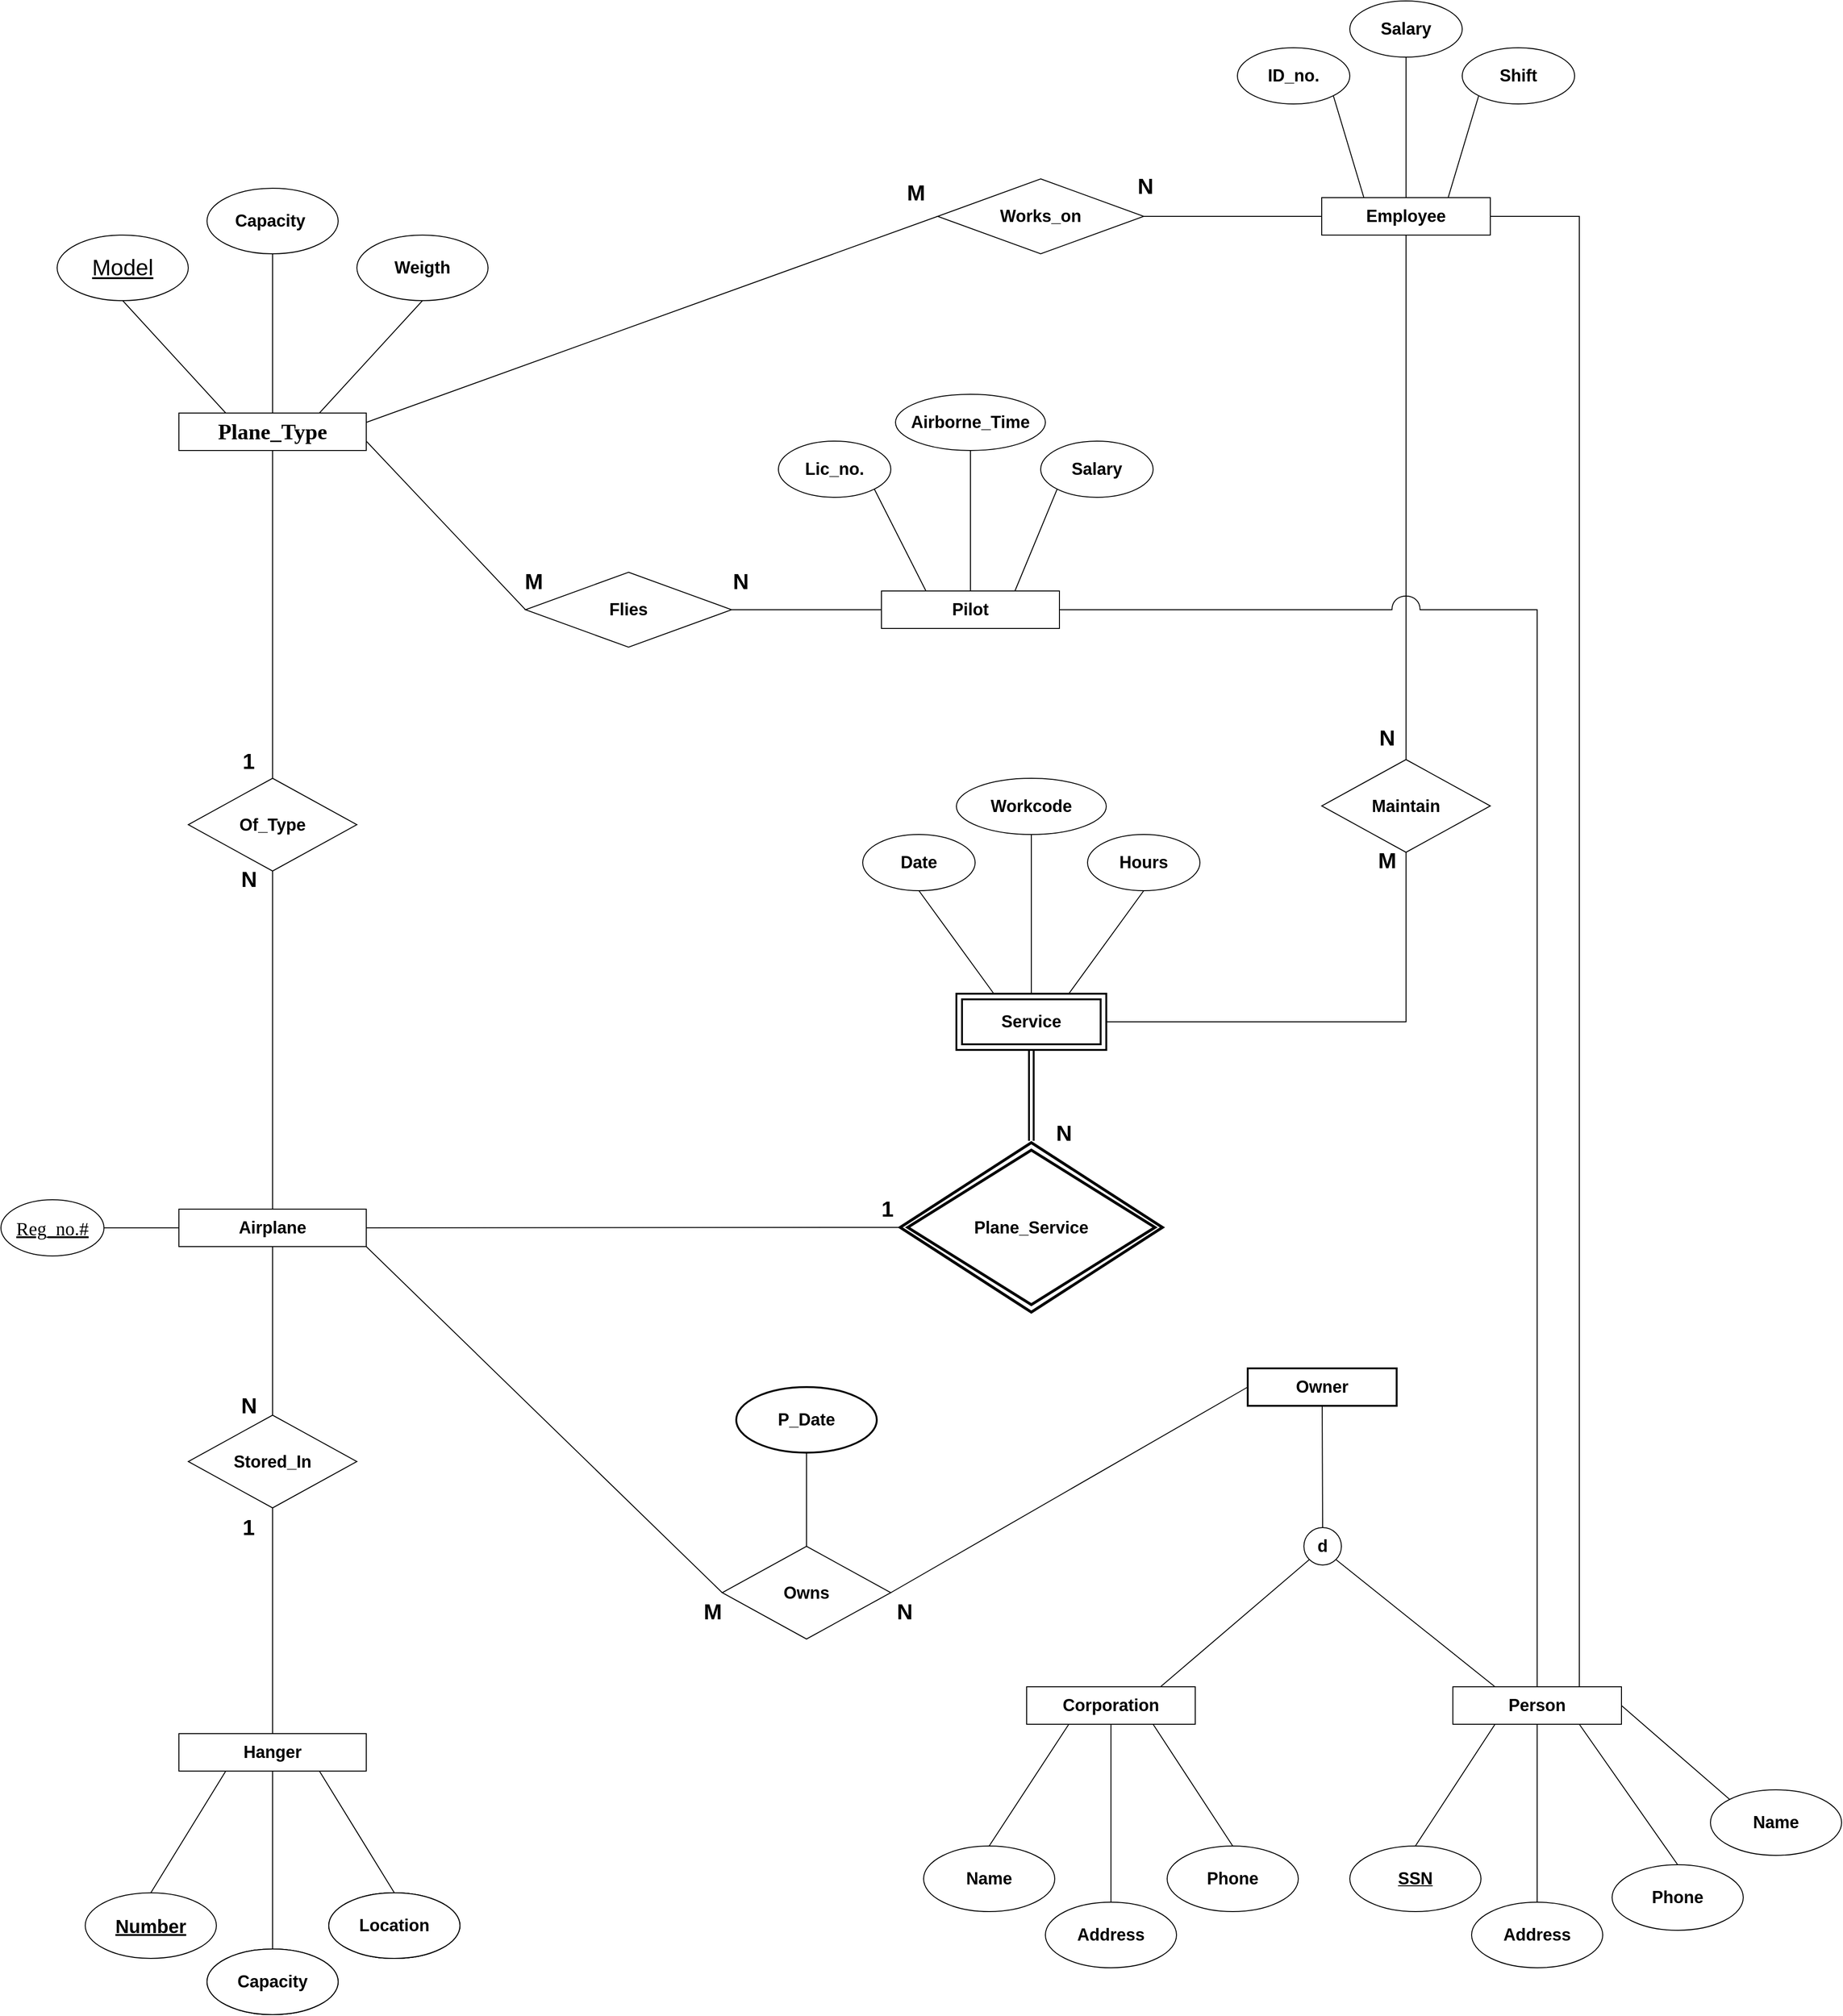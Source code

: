 <mxfile version="13.7.9" type="github">
  <diagram id="R2lEEEUBdFMjLlhIrx00" name="Page-1">
    <mxGraphModel dx="868" dy="443" grid="1" gridSize="10" guides="1" tooltips="1" connect="1" arrows="1" fold="1" page="1" pageScale="1" pageWidth="4681" pageHeight="3300" math="0" shadow="0" extFonts="Permanent Marker^https://fonts.googleapis.com/css?family=Permanent+Marker">
      <root>
        <mxCell id="0" />
        <mxCell id="1" parent="0" />
        <mxCell id="w9EJP6OK26-klk4q5sA6-3" style="edgeStyle=orthogonalEdgeStyle;rounded=1;orthogonalLoop=1;jettySize=auto;html=1;exitX=0.5;exitY=0;exitDx=0;exitDy=0;strokeColor=none;" parent="1" source="w9EJP6OK26-klk4q5sA6-1" edge="1">
          <mxGeometry relative="1" as="geometry">
            <mxPoint x="1206" y="1559" as="targetPoint" />
          </mxGeometry>
        </mxCell>
        <mxCell id="w9EJP6OK26-klk4q5sA6-5" style="edgeStyle=orthogonalEdgeStyle;rounded=0;orthogonalLoop=1;jettySize=auto;html=1;exitX=0.5;exitY=0;exitDx=0;exitDy=0;startArrow=none;startFill=0;endArrow=none;endFill=0;strokeColor=#000000;entryX=0.5;entryY=1;entryDx=0;entryDy=0;" parent="1" source="w9EJP6OK26-klk4q5sA6-1" target="w9EJP6OK26-klk4q5sA6-6" edge="1">
          <mxGeometry relative="1" as="geometry">
            <mxPoint x="1200" y="1559" as="targetPoint" />
          </mxGeometry>
        </mxCell>
        <mxCell id="w9EJP6OK26-klk4q5sA6-45" style="edgeStyle=orthogonalEdgeStyle;rounded=0;orthogonalLoop=1;jettySize=auto;html=1;exitX=1;exitY=0.5;exitDx=0;exitDy=0;startArrow=none;startFill=0;endArrow=none;endFill=0;strokeColor=#000000;entryX=0;entryY=0.5;entryDx=0;entryDy=0;" parent="1" source="w9EJP6OK26-klk4q5sA6-1" target="w9EJP6OK26-klk4q5sA6-46" edge="1">
          <mxGeometry relative="1" as="geometry">
            <mxPoint x="1880" y="1858" as="targetPoint" />
            <Array as="points">
              <mxPoint x="1868" y="1990" />
            </Array>
          </mxGeometry>
        </mxCell>
        <mxCell id="w9EJP6OK26-klk4q5sA6-87" style="edgeStyle=elbowEdgeStyle;rounded=0;jumpSize=0;orthogonalLoop=1;jettySize=auto;html=1;exitX=0.5;exitY=1;exitDx=0;exitDy=0;entryX=0.5;entryY=0;entryDx=0;entryDy=0;startArrow=none;startFill=0;endArrow=none;endFill=0;strokeColor=#000000;strokeWidth=1;" parent="1" source="w9EJP6OK26-klk4q5sA6-1" target="w9EJP6OK26-klk4q5sA6-80" edge="1">
          <mxGeometry relative="1" as="geometry" />
        </mxCell>
        <mxCell id="w9EJP6OK26-klk4q5sA6-93" style="rounded=0;jumpSize=0;orthogonalLoop=1;jettySize=auto;html=1;exitX=1;exitY=1;exitDx=0;exitDy=0;startArrow=none;startFill=0;endArrow=none;endFill=0;strokeColor=#000000;strokeWidth=1;entryX=0;entryY=0.5;entryDx=0;entryDy=0;" parent="1" source="w9EJP6OK26-klk4q5sA6-1" target="w9EJP6OK26-klk4q5sA6-95" edge="1">
          <mxGeometry relative="1" as="geometry">
            <mxPoint x="1680" y="2320" as="targetPoint" />
          </mxGeometry>
        </mxCell>
        <mxCell id="w9EJP6OK26-klk4q5sA6-144" style="edgeStyle=elbowEdgeStyle;rounded=0;jumpStyle=arc;jumpSize=30;orthogonalLoop=1;jettySize=auto;html=1;exitX=0;exitY=0.5;exitDx=0;exitDy=0;startArrow=none;startFill=0;endArrow=none;endFill=0;strokeColor=#000000;strokeWidth=1;fontFamily=Times New Roman;fontSize=20;entryX=1;entryY=0.5;entryDx=0;entryDy=0;" parent="1" source="w9EJP6OK26-klk4q5sA6-1" target="w9EJP6OK26-klk4q5sA6-145" edge="1">
          <mxGeometry relative="1" as="geometry">
            <mxPoint x="1020" y="1990" as="targetPoint" />
          </mxGeometry>
        </mxCell>
        <mxCell id="w9EJP6OK26-klk4q5sA6-1" value="&lt;h2&gt;Airplane&lt;/h2&gt;" style="rounded=0;whiteSpace=wrap;html=1;" parent="1" vertex="1">
          <mxGeometry x="1100" y="1970" width="200" height="40" as="geometry" />
        </mxCell>
        <mxCell id="w9EJP6OK26-klk4q5sA6-9" style="edgeStyle=orthogonalEdgeStyle;rounded=0;orthogonalLoop=1;jettySize=auto;html=1;exitX=0.5;exitY=0;exitDx=0;exitDy=0;startArrow=none;startFill=0;endArrow=none;endFill=0;strokeColor=#000000;entryX=0.5;entryY=1;entryDx=0;entryDy=0;" parent="1" source="w9EJP6OK26-klk4q5sA6-6" target="w9EJP6OK26-klk4q5sA6-10" edge="1">
          <mxGeometry relative="1" as="geometry">
            <mxPoint x="1200" y="1160" as="targetPoint" />
          </mxGeometry>
        </mxCell>
        <mxCell id="w9EJP6OK26-klk4q5sA6-6" value="&lt;h2&gt;Of_Type&lt;/h2&gt;" style="rhombus;whiteSpace=wrap;html=1;" parent="1" vertex="1">
          <mxGeometry x="1110" y="1510" width="180" height="99" as="geometry" />
        </mxCell>
        <mxCell id="w9EJP6OK26-klk4q5sA6-13" style="edgeStyle=orthogonalEdgeStyle;rounded=0;orthogonalLoop=1;jettySize=auto;html=1;exitX=0.5;exitY=0;exitDx=0;exitDy=0;startArrow=none;startFill=0;endArrow=none;endFill=0;strokeColor=#000000;entryX=0.5;entryY=1;entryDx=0;entryDy=0;" parent="1" source="w9EJP6OK26-klk4q5sA6-10" target="w9EJP6OK26-klk4q5sA6-17" edge="1">
          <mxGeometry relative="1" as="geometry">
            <mxPoint x="1200" y="940" as="targetPoint" />
          </mxGeometry>
        </mxCell>
        <mxCell id="w9EJP6OK26-klk4q5sA6-10" value="&lt;h3&gt;Plane_Type&lt;/h3&gt;" style="rounded=0;whiteSpace=wrap;html=1;fontSize=20;align=center;fontFamily=Times New Roman;" parent="1" vertex="1">
          <mxGeometry x="1100" y="1120" width="200" height="40" as="geometry" />
        </mxCell>
        <mxCell id="w9EJP6OK26-klk4q5sA6-12" value="" style="endArrow=none;html=1;strokeColor=#000000;exitX=0.75;exitY=0;exitDx=0;exitDy=0;entryX=0.5;entryY=1;entryDx=0;entryDy=0;" parent="1" source="w9EJP6OK26-klk4q5sA6-10" target="w9EJP6OK26-klk4q5sA6-15" edge="1">
          <mxGeometry width="50" height="50" relative="1" as="geometry">
            <mxPoint x="1250" y="850" as="sourcePoint" />
            <mxPoint x="1360" y="990" as="targetPoint" />
          </mxGeometry>
        </mxCell>
        <mxCell id="w9EJP6OK26-klk4q5sA6-14" value="" style="endArrow=none;html=1;strokeColor=#000000;exitX=0.25;exitY=0;exitDx=0;exitDy=0;entryX=0.5;entryY=1;entryDx=0;entryDy=0;entryPerimeter=0;" parent="1" source="w9EJP6OK26-klk4q5sA6-10" target="w9EJP6OK26-klk4q5sA6-18" edge="1">
          <mxGeometry width="50" height="50" relative="1" as="geometry">
            <mxPoint x="1250" y="850" as="sourcePoint" />
            <mxPoint x="1040" y="1000" as="targetPoint" />
          </mxGeometry>
        </mxCell>
        <mxCell id="w9EJP6OK26-klk4q5sA6-15" value="&lt;h2&gt;Weigth&lt;/h2&gt;" style="ellipse;whiteSpace=wrap;html=1;" parent="1" vertex="1">
          <mxGeometry x="1290" y="930" width="140" height="70" as="geometry" />
        </mxCell>
        <mxCell id="w9EJP6OK26-klk4q5sA6-17" value="&lt;h2&gt;Capacity&amp;nbsp;&lt;/h2&gt;" style="ellipse;whiteSpace=wrap;html=1;" parent="1" vertex="1">
          <mxGeometry x="1130" y="880" width="140" height="70" as="geometry" />
        </mxCell>
        <mxCell id="w9EJP6OK26-klk4q5sA6-18" value="&lt;h2 style=&quot;font-size: 24px&quot;&gt;&lt;span style=&quot;font-weight: 400&quot;&gt;&lt;span&gt;Model&lt;/span&gt;&lt;/span&gt;&lt;/h2&gt;" style="ellipse;whiteSpace=wrap;html=1;fontFamily=Helvetica;fontStyle=4" parent="1" vertex="1">
          <mxGeometry x="970" y="930" width="140" height="70" as="geometry" />
        </mxCell>
        <mxCell id="w9EJP6OK26-klk4q5sA6-19" value="" style="endArrow=none;html=1;strokeColor=#000000;exitX=1;exitY=0.25;exitDx=0;exitDy=0;entryX=0;entryY=0.5;entryDx=0;entryDy=0;" parent="1" source="w9EJP6OK26-klk4q5sA6-10" target="w9EJP6OK26-klk4q5sA6-24" edge="1">
          <mxGeometry width="50" height="50" relative="1" as="geometry">
            <mxPoint x="1250" y="1140" as="sourcePoint" />
            <mxPoint x="1800" y="920" as="targetPoint" />
          </mxGeometry>
        </mxCell>
        <mxCell id="w9EJP6OK26-klk4q5sA6-25" style="edgeStyle=orthogonalEdgeStyle;rounded=0;orthogonalLoop=1;jettySize=auto;html=1;exitX=1;exitY=0.5;exitDx=0;exitDy=0;startArrow=none;startFill=0;endArrow=none;endFill=0;strokeColor=#000000;entryX=0;entryY=0.5;entryDx=0;entryDy=0;" parent="1" source="w9EJP6OK26-klk4q5sA6-24" target="w9EJP6OK26-klk4q5sA6-38" edge="1">
          <mxGeometry relative="1" as="geometry">
            <mxPoint x="2360" y="910" as="targetPoint" />
          </mxGeometry>
        </mxCell>
        <mxCell id="w9EJP6OK26-klk4q5sA6-24" value="&lt;h2&gt;Works_on&lt;/h2&gt;" style="rhombus;whiteSpace=wrap;html=1;" parent="1" vertex="1">
          <mxGeometry x="1910" y="870" width="220" height="80" as="geometry" />
        </mxCell>
        <mxCell id="w9EJP6OK26-klk4q5sA6-27" value="" style="endArrow=none;html=1;strokeColor=#000000;exitX=1;exitY=0.75;exitDx=0;exitDy=0;entryX=0;entryY=0.5;entryDx=0;entryDy=0;entryPerimeter=0;" parent="1" source="w9EJP6OK26-klk4q5sA6-10" target="w9EJP6OK26-klk4q5sA6-28" edge="1">
          <mxGeometry width="50" height="50" relative="1" as="geometry">
            <mxPoint x="1820" y="1140" as="sourcePoint" />
            <mxPoint x="1600" y="1320" as="targetPoint" />
          </mxGeometry>
        </mxCell>
        <mxCell id="w9EJP6OK26-klk4q5sA6-29" style="edgeStyle=orthogonalEdgeStyle;rounded=0;orthogonalLoop=1;jettySize=auto;html=1;exitX=1;exitY=0.5;exitDx=0;exitDy=0;startArrow=none;startFill=0;endArrow=none;endFill=0;strokeColor=#000000;entryX=0;entryY=0.5;entryDx=0;entryDy=0;entryPerimeter=0;" parent="1" source="w9EJP6OK26-klk4q5sA6-28" target="w9EJP6OK26-klk4q5sA6-30" edge="1">
          <mxGeometry relative="1" as="geometry">
            <mxPoint x="2100" y="1270" as="targetPoint" />
          </mxGeometry>
        </mxCell>
        <mxCell id="w9EJP6OK26-klk4q5sA6-28" value="&lt;h2&gt;Flies&lt;/h2&gt;" style="rhombus;whiteSpace=wrap;html=1;" parent="1" vertex="1">
          <mxGeometry x="1470" y="1290" width="220" height="80" as="geometry" />
        </mxCell>
        <mxCell id="w9EJP6OK26-klk4q5sA6-34" style="edgeStyle=orthogonalEdgeStyle;rounded=0;orthogonalLoop=1;jettySize=auto;html=1;exitX=0.5;exitY=0;exitDx=0;exitDy=0;startArrow=none;startFill=0;endArrow=none;endFill=0;strokeColor=#000000;entryX=0.5;entryY=1;entryDx=0;entryDy=0;" parent="1" source="w9EJP6OK26-klk4q5sA6-30" target="w9EJP6OK26-klk4q5sA6-37" edge="1">
          <mxGeometry relative="1" as="geometry">
            <mxPoint x="1945" y="1160" as="targetPoint" />
          </mxGeometry>
        </mxCell>
        <mxCell id="w9EJP6OK26-klk4q5sA6-30" value="&lt;h2&gt;Pilot&lt;/h2&gt;" style="rounded=0;whiteSpace=wrap;html=1;direction=east;" parent="1" vertex="1">
          <mxGeometry x="1850" y="1310" width="190" height="40" as="geometry" />
        </mxCell>
        <mxCell id="w9EJP6OK26-klk4q5sA6-31" value="" style="endArrow=none;html=1;strokeColor=#000000;exitX=0.25;exitY=0;exitDx=0;exitDy=0;entryX=1;entryY=1;entryDx=0;entryDy=0;" parent="1" source="w9EJP6OK26-klk4q5sA6-30" target="w9EJP6OK26-klk4q5sA6-35" edge="1">
          <mxGeometry width="50" height="50" relative="1" as="geometry">
            <mxPoint x="1550" y="1060" as="sourcePoint" />
            <mxPoint x="1840" y="1200" as="targetPoint" />
          </mxGeometry>
        </mxCell>
        <mxCell id="w9EJP6OK26-klk4q5sA6-32" value="" style="endArrow=none;html=1;strokeColor=#000000;exitX=0.75;exitY=0;exitDx=0;exitDy=0;entryX=0;entryY=1;entryDx=0;entryDy=0;" parent="1" source="w9EJP6OK26-klk4q5sA6-30" target="w9EJP6OK26-klk4q5sA6-36" edge="1">
          <mxGeometry width="50" height="50" relative="1" as="geometry">
            <mxPoint x="1997.5" y="1310" as="sourcePoint" />
            <mxPoint x="2040" y="1200" as="targetPoint" />
          </mxGeometry>
        </mxCell>
        <mxCell id="w9EJP6OK26-klk4q5sA6-35" value="&lt;h2&gt;Lic_no.&lt;/h2&gt;" style="ellipse;whiteSpace=wrap;html=1;" parent="1" vertex="1">
          <mxGeometry x="1740" y="1150" width="120" height="60" as="geometry" />
        </mxCell>
        <mxCell id="w9EJP6OK26-klk4q5sA6-36" value="&lt;h2&gt;Salary&lt;/h2&gt;" style="ellipse;whiteSpace=wrap;html=1;" parent="1" vertex="1">
          <mxGeometry x="2020" y="1150" width="120" height="60" as="geometry" />
        </mxCell>
        <mxCell id="w9EJP6OK26-klk4q5sA6-37" value="&lt;h2&gt;Airborne_Time&lt;/h2&gt;" style="ellipse;whiteSpace=wrap;html=1;" parent="1" vertex="1">
          <mxGeometry x="1865" y="1100" width="160" height="60" as="geometry" />
        </mxCell>
        <mxCell id="w9EJP6OK26-klk4q5sA6-38" value="&lt;h2&gt;Employee&lt;/h2&gt;" style="rounded=0;whiteSpace=wrap;html=1;" parent="1" vertex="1">
          <mxGeometry x="2320" y="890" width="180" height="40" as="geometry" />
        </mxCell>
        <mxCell id="w9EJP6OK26-klk4q5sA6-39" style="edgeStyle=orthogonalEdgeStyle;rounded=0;orthogonalLoop=1;jettySize=auto;html=1;exitX=0.5;exitY=0;exitDx=0;exitDy=0;startArrow=none;startFill=0;endArrow=none;endFill=0;strokeColor=#000000;entryX=0.5;entryY=1;entryDx=0;entryDy=0;" parent="1" source="w9EJP6OK26-klk4q5sA6-38" target="w9EJP6OK26-klk4q5sA6-44" edge="1">
          <mxGeometry relative="1" as="geometry">
            <mxPoint x="2450" y="740" as="targetPoint" />
            <mxPoint x="2450" y="890" as="sourcePoint" />
            <Array as="points" />
          </mxGeometry>
        </mxCell>
        <mxCell id="w9EJP6OK26-klk4q5sA6-40" value="" style="endArrow=none;html=1;strokeColor=#000000;exitX=0.25;exitY=0;exitDx=0;exitDy=0;entryX=1;entryY=1;entryDx=0;entryDy=0;" parent="1" source="w9EJP6OK26-klk4q5sA6-38" target="w9EJP6OK26-klk4q5sA6-42" edge="1">
          <mxGeometry width="50" height="50" relative="1" as="geometry">
            <mxPoint x="2407.5" y="890" as="sourcePoint" />
            <mxPoint x="2350" y="780" as="targetPoint" />
          </mxGeometry>
        </mxCell>
        <mxCell id="w9EJP6OK26-klk4q5sA6-41" value="" style="endArrow=none;html=1;strokeColor=#000000;exitX=0.75;exitY=0;exitDx=0;exitDy=0;entryX=0;entryY=1;entryDx=0;entryDy=0;" parent="1" source="w9EJP6OK26-klk4q5sA6-38" target="w9EJP6OK26-klk4q5sA6-43" edge="1">
          <mxGeometry width="50" height="50" relative="1" as="geometry">
            <mxPoint x="2502.5" y="890" as="sourcePoint" />
            <mxPoint x="2550" y="780" as="targetPoint" />
          </mxGeometry>
        </mxCell>
        <mxCell id="w9EJP6OK26-klk4q5sA6-42" value="&lt;h2&gt;ID_no.&lt;/h2&gt;" style="ellipse;whiteSpace=wrap;html=1;" parent="1" vertex="1">
          <mxGeometry x="2230" y="730" width="120" height="60" as="geometry" />
        </mxCell>
        <mxCell id="w9EJP6OK26-klk4q5sA6-43" value="&lt;h2&gt;Shift&lt;/h2&gt;" style="ellipse;whiteSpace=wrap;html=1;" parent="1" vertex="1">
          <mxGeometry x="2470" y="730" width="120" height="60" as="geometry" />
        </mxCell>
        <mxCell id="w9EJP6OK26-klk4q5sA6-44" value="&lt;h2&gt;Salary&lt;/h2&gt;" style="ellipse;whiteSpace=wrap;html=1;" parent="1" vertex="1">
          <mxGeometry x="2350" y="680" width="120" height="60" as="geometry" />
        </mxCell>
        <mxCell id="w9EJP6OK26-klk4q5sA6-47" style="edgeStyle=orthogonalEdgeStyle;rounded=0;orthogonalLoop=1;jettySize=auto;html=1;startArrow=none;startFill=0;endArrow=none;endFill=0;strokeColor=#000000;shape=link;strokeWidth=2;exitX=0.5;exitY=0;exitDx=0;exitDy=0;" parent="1" source="w9EJP6OK26-klk4q5sA6-46" edge="1">
          <mxGeometry relative="1" as="geometry">
            <mxPoint x="2010" y="1770" as="targetPoint" />
            <mxPoint x="2010" y="1890" as="sourcePoint" />
          </mxGeometry>
        </mxCell>
        <mxCell id="w9EJP6OK26-klk4q5sA6-46" value="&lt;h2&gt;Plane_Service&lt;/h2&gt;" style="shape=rhombus;double=1;perimeter=rhombusPerimeter;whiteSpace=wrap;html=1;align=center;spacing=11;strokeWidth=3;perimeterSpacing=2;rounded=0;shadow=0;sketch=0;gradientColor=#ffffff;rotation=0;" parent="1" vertex="1">
          <mxGeometry x="1870" y="1899" width="280" height="181" as="geometry" />
        </mxCell>
        <mxCell id="w9EJP6OK26-klk4q5sA6-50" value="" style="edgeStyle=orthogonalEdgeStyle;shape=link;rounded=0;orthogonalLoop=1;jettySize=auto;html=1;startArrow=none;startFill=0;endArrow=none;endFill=0;strokeColor=#000000;strokeWidth=2;exitX=0.5;exitY=1;exitDx=0;exitDy=0;entryX=0.5;entryY=0;entryDx=0;entryDy=0;" parent="1" source="w9EJP6OK26-klk4q5sA6-48" target="w9EJP6OK26-klk4q5sA6-46" edge="1">
          <mxGeometry relative="1" as="geometry" />
        </mxCell>
        <mxCell id="w9EJP6OK26-klk4q5sA6-52" style="edgeStyle=orthogonalEdgeStyle;rounded=0;orthogonalLoop=1;jettySize=auto;html=1;exitX=0.5;exitY=0;exitDx=0;exitDy=0;startArrow=none;startFill=0;endArrow=none;endFill=0;strokeColor=#000000;strokeWidth=1;entryX=0.5;entryY=1;entryDx=0;entryDy=0;" parent="1" source="w9EJP6OK26-klk4q5sA6-48" target="w9EJP6OK26-klk4q5sA6-57" edge="1">
          <mxGeometry relative="1" as="geometry">
            <mxPoint x="2010" y="1570" as="targetPoint" />
          </mxGeometry>
        </mxCell>
        <mxCell id="w9EJP6OK26-klk4q5sA6-58" style="edgeStyle=orthogonalEdgeStyle;rounded=0;orthogonalLoop=1;jettySize=auto;html=1;exitX=1;exitY=0.5;exitDx=0;exitDy=0;startArrow=none;startFill=0;endArrow=none;endFill=0;strokeColor=#000000;strokeWidth=1;jumpSize=0;entryX=0.5;entryY=1;entryDx=0;entryDy=0;" parent="1" source="w9EJP6OK26-klk4q5sA6-48" target="w9EJP6OK26-klk4q5sA6-67" edge="1">
          <mxGeometry relative="1" as="geometry">
            <mxPoint x="2450" y="1460" as="targetPoint" />
            <Array as="points">
              <mxPoint x="2410" y="1770" />
            </Array>
          </mxGeometry>
        </mxCell>
        <mxCell id="w9EJP6OK26-klk4q5sA6-48" value="&lt;h2&gt;Service&lt;/h2&gt;" style="shape=ext;margin=3;double=1;whiteSpace=wrap;html=1;align=center;rounded=0;shadow=0;sketch=0;strokeWidth=2;gradientColor=#ffffff;" parent="1" vertex="1">
          <mxGeometry x="1930" y="1740" width="160" height="60" as="geometry" />
        </mxCell>
        <mxCell id="w9EJP6OK26-klk4q5sA6-53" style="rounded=0;orthogonalLoop=1;jettySize=auto;html=1;exitX=0.25;exitY=0;exitDx=0;exitDy=0;startArrow=none;startFill=0;endArrow=none;endFill=0;strokeColor=#000000;strokeWidth=1;entryX=0.5;entryY=1;entryDx=0;entryDy=0;" parent="1" source="w9EJP6OK26-klk4q5sA6-48" target="w9EJP6OK26-klk4q5sA6-55" edge="1">
          <mxGeometry relative="1" as="geometry">
            <mxPoint x="1840" y="1600" as="targetPoint" />
            <mxPoint x="2020" y="1750" as="sourcePoint" />
          </mxGeometry>
        </mxCell>
        <mxCell id="w9EJP6OK26-klk4q5sA6-54" style="rounded=0;orthogonalLoop=1;jettySize=auto;html=1;exitX=0.75;exitY=0;exitDx=0;exitDy=0;startArrow=none;startFill=0;endArrow=none;endFill=0;strokeColor=#000000;strokeWidth=1;entryX=0.5;entryY=1;entryDx=0;entryDy=0;" parent="1" source="w9EJP6OK26-klk4q5sA6-48" target="w9EJP6OK26-klk4q5sA6-56" edge="1">
          <mxGeometry relative="1" as="geometry">
            <mxPoint x="2170" y="1600" as="targetPoint" />
            <mxPoint x="2030" y="1760" as="sourcePoint" />
          </mxGeometry>
        </mxCell>
        <mxCell id="w9EJP6OK26-klk4q5sA6-55" value="&lt;h2&gt;Date&lt;/h2&gt;" style="ellipse;whiteSpace=wrap;html=1;" parent="1" vertex="1">
          <mxGeometry x="1830" y="1570" width="120" height="60" as="geometry" />
        </mxCell>
        <mxCell id="w9EJP6OK26-klk4q5sA6-56" value="&lt;h2&gt;Hours&lt;/h2&gt;" style="ellipse;whiteSpace=wrap;html=1;" parent="1" vertex="1">
          <mxGeometry x="2070" y="1570" width="120" height="60" as="geometry" />
        </mxCell>
        <mxCell id="w9EJP6OK26-klk4q5sA6-57" value="&lt;h2&gt;Workcode&lt;/h2&gt;" style="ellipse;whiteSpace=wrap;html=1;" parent="1" vertex="1">
          <mxGeometry x="1930" y="1510" width="160" height="60" as="geometry" />
        </mxCell>
        <mxCell id="w9EJP6OK26-klk4q5sA6-68" style="edgeStyle=elbowEdgeStyle;rounded=0;jumpSize=0;orthogonalLoop=1;jettySize=auto;html=1;exitX=0.5;exitY=0;exitDx=0;exitDy=0;entryX=0.5;entryY=1;entryDx=0;entryDy=0;startArrow=none;startFill=0;endArrow=none;endFill=0;strokeColor=#000000;strokeWidth=1;" parent="1" source="w9EJP6OK26-klk4q5sA6-67" target="w9EJP6OK26-klk4q5sA6-38" edge="1">
          <mxGeometry relative="1" as="geometry" />
        </mxCell>
        <mxCell id="w9EJP6OK26-klk4q5sA6-67" value="&lt;h2&gt;Maintain&lt;/h2&gt;" style="rhombus;whiteSpace=wrap;html=1;" parent="1" vertex="1">
          <mxGeometry x="2320" y="1490" width="180" height="99" as="geometry" />
        </mxCell>
        <mxCell id="w9EJP6OK26-klk4q5sA6-72" style="edgeStyle=orthogonalEdgeStyle;rounded=0;orthogonalLoop=1;jettySize=auto;html=1;exitX=0.5;exitY=0;exitDx=0;exitDy=0;startArrow=none;startFill=0;endArrow=none;endFill=0;strokeColor=#000000;entryX=0.5;entryY=1;entryDx=0;entryDy=0;" parent="1" source="w9EJP6OK26-klk4q5sA6-73" target="w9EJP6OK26-klk4q5sA6-77" edge="1">
          <mxGeometry relative="1" as="geometry">
            <mxPoint x="600" y="2469" as="targetPoint" />
          </mxGeometry>
        </mxCell>
        <mxCell id="w9EJP6OK26-klk4q5sA6-73" value="&lt;h2&gt;Hanger&lt;/h2&gt;" style="rounded=0;whiteSpace=wrap;html=1;direction=west;" parent="1" vertex="1">
          <mxGeometry x="1100" y="2530" width="200" height="40" as="geometry" />
        </mxCell>
        <mxCell id="w9EJP6OK26-klk4q5sA6-74" value="" style="endArrow=none;html=1;strokeColor=#000000;exitX=0.75;exitY=0;exitDx=0;exitDy=0;entryX=0.5;entryY=1;entryDx=0;entryDy=0;" parent="1" source="w9EJP6OK26-klk4q5sA6-73" target="w9EJP6OK26-klk4q5sA6-76" edge="1">
          <mxGeometry width="50" height="50" relative="1" as="geometry">
            <mxPoint x="1100" y="2280" as="sourcePoint" />
            <mxPoint x="1210" y="2420" as="targetPoint" />
          </mxGeometry>
        </mxCell>
        <mxCell id="w9EJP6OK26-klk4q5sA6-75" value="" style="endArrow=none;html=1;strokeColor=#000000;exitX=0.25;exitY=0;exitDx=0;exitDy=0;entryX=0.5;entryY=1;entryDx=0;entryDy=0;" parent="1" source="w9EJP6OK26-klk4q5sA6-73" target="w9EJP6OK26-klk4q5sA6-85" edge="1">
          <mxGeometry width="50" height="50" relative="1" as="geometry">
            <mxPoint x="650" y="2379" as="sourcePoint" />
            <mxPoint x="440" y="2529" as="targetPoint" />
          </mxGeometry>
        </mxCell>
        <mxCell id="w9EJP6OK26-klk4q5sA6-76" value="&lt;h2 style=&quot;font-size: 20px;&quot;&gt;Number&lt;/h2&gt;" style="ellipse;whiteSpace=wrap;html=1;direction=west;fontStyle=4;fontFamily=Helvetica;fontSize=20;" parent="1" vertex="1">
          <mxGeometry x="1000" y="2700" width="140" height="70" as="geometry" />
        </mxCell>
        <mxCell id="w9EJP6OK26-klk4q5sA6-77" value="" style="ellipse;whiteSpace=wrap;html=1;direction=west;" parent="1" vertex="1">
          <mxGeometry x="1130" y="2760" width="140" height="70" as="geometry" />
        </mxCell>
        <mxCell id="w9EJP6OK26-klk4q5sA6-88" style="edgeStyle=elbowEdgeStyle;rounded=0;jumpSize=0;orthogonalLoop=1;jettySize=auto;html=1;exitX=0.5;exitY=1;exitDx=0;exitDy=0;startArrow=none;startFill=0;endArrow=none;endFill=0;strokeColor=#000000;strokeWidth=1;entryX=0.5;entryY=1;entryDx=0;entryDy=0;" parent="1" source="w9EJP6OK26-klk4q5sA6-80" target="w9EJP6OK26-klk4q5sA6-73" edge="1">
          <mxGeometry relative="1" as="geometry">
            <mxPoint x="1200" y="2760" as="targetPoint" />
          </mxGeometry>
        </mxCell>
        <mxCell id="w9EJP6OK26-klk4q5sA6-80" value="&lt;h2&gt;Stored_In&lt;/h2&gt;" style="rhombus;whiteSpace=wrap;html=1;direction=east;" parent="1" vertex="1">
          <mxGeometry x="1110" y="2190" width="180" height="99" as="geometry" />
        </mxCell>
        <mxCell id="w9EJP6OK26-klk4q5sA6-85" value="dasd" style="ellipse;whiteSpace=wrap;html=1;direction=west;" parent="1" vertex="1">
          <mxGeometry x="1260" y="2700" width="140" height="70" as="geometry" />
        </mxCell>
        <mxCell id="w9EJP6OK26-klk4q5sA6-96" style="edgeStyle=none;rounded=0;jumpSize=0;orthogonalLoop=1;jettySize=auto;html=1;exitX=0.5;exitY=0;exitDx=0;exitDy=0;startArrow=none;startFill=0;endArrow=none;endFill=0;strokeColor=#000000;strokeWidth=1;entryX=0.5;entryY=1;entryDx=0;entryDy=0;" parent="1" source="w9EJP6OK26-klk4q5sA6-95" target="w9EJP6OK26-klk4q5sA6-99" edge="1">
          <mxGeometry relative="1" as="geometry">
            <mxPoint x="1770" y="2210" as="targetPoint" />
          </mxGeometry>
        </mxCell>
        <mxCell id="w9EJP6OK26-klk4q5sA6-97" style="edgeStyle=none;rounded=0;jumpSize=0;orthogonalLoop=1;jettySize=auto;html=1;exitX=1;exitY=0.5;exitDx=0;exitDy=0;startArrow=none;startFill=0;endArrow=none;endFill=0;strokeColor=#000000;strokeWidth=1;entryX=0;entryY=0.5;entryDx=0;entryDy=0;" parent="1" source="w9EJP6OK26-klk4q5sA6-95" target="w9EJP6OK26-klk4q5sA6-98" edge="1">
          <mxGeometry relative="1" as="geometry">
            <mxPoint x="2210" y="2180" as="targetPoint" />
          </mxGeometry>
        </mxCell>
        <mxCell id="w9EJP6OK26-klk4q5sA6-95" value="&lt;h2&gt;Owns&lt;/h2&gt;" style="rhombus;whiteSpace=wrap;html=1;direction=east;" parent="1" vertex="1">
          <mxGeometry x="1680" y="2330" width="180" height="99" as="geometry" />
        </mxCell>
        <mxCell id="w9EJP6OK26-klk4q5sA6-101" style="edgeStyle=none;rounded=0;jumpSize=0;orthogonalLoop=1;jettySize=auto;html=1;exitX=0.5;exitY=1;exitDx=0;exitDy=0;startArrow=none;startFill=0;endArrow=none;endFill=0;strokeColor=#000000;strokeWidth=1;entryX=0.5;entryY=0;entryDx=0;entryDy=0;" parent="1" source="w9EJP6OK26-klk4q5sA6-98" target="w9EJP6OK26-klk4q5sA6-102" edge="1">
          <mxGeometry relative="1" as="geometry">
            <mxPoint x="2321" y="2310" as="targetPoint" />
          </mxGeometry>
        </mxCell>
        <mxCell id="w9EJP6OK26-klk4q5sA6-98" value="&lt;h2&gt;Owner&lt;/h2&gt;" style="whiteSpace=wrap;html=1;align=center;rounded=0;shadow=0;sketch=0;strokeWidth=2;gradientColor=#ffffff;" parent="1" vertex="1">
          <mxGeometry x="2241" y="2140" width="159" height="40" as="geometry" />
        </mxCell>
        <mxCell id="w9EJP6OK26-klk4q5sA6-100" value="" style="edgeStyle=none;rounded=0;jumpSize=0;orthogonalLoop=1;jettySize=auto;html=1;startArrow=none;startFill=0;endArrow=none;endFill=0;strokeColor=#000000;strokeWidth=1;" parent="1" source="w9EJP6OK26-klk4q5sA6-99" target="w9EJP6OK26-klk4q5sA6-95" edge="1">
          <mxGeometry relative="1" as="geometry" />
        </mxCell>
        <mxCell id="w9EJP6OK26-klk4q5sA6-99" value="&lt;h2&gt;P_Date&lt;/h2&gt;" style="ellipse;whiteSpace=wrap;html=1;align=center;rounded=0;shadow=0;sketch=0;strokeWidth=2;gradientColor=#ffffff;" parent="1" vertex="1">
          <mxGeometry x="1695" y="2160" width="150" height="70" as="geometry" />
        </mxCell>
        <mxCell id="w9EJP6OK26-klk4q5sA6-102" value="&lt;h2&gt;d&lt;/h2&gt;" style="ellipse;whiteSpace=wrap;html=1;aspect=fixed;rounded=0;shadow=0;sketch=0;strokeWidth=1;gradientColor=#ffffff;" parent="1" vertex="1">
          <mxGeometry x="2301" y="2310" width="40" height="40" as="geometry" />
        </mxCell>
        <mxCell id="w9EJP6OK26-klk4q5sA6-103" value="" style="endArrow=none;html=1;strokeColor=#000000;strokeWidth=1;entryX=1;entryY=1;entryDx=0;entryDy=0;exitX=0.25;exitY=0;exitDx=0;exitDy=0;" parent="1" source="w9EJP6OK26-klk4q5sA6-107" target="w9EJP6OK26-klk4q5sA6-102" edge="1">
          <mxGeometry width="50" height="50" relative="1" as="geometry">
            <mxPoint x="2440" y="2480" as="sourcePoint" />
            <mxPoint x="2160" y="2440" as="targetPoint" />
          </mxGeometry>
        </mxCell>
        <mxCell id="w9EJP6OK26-klk4q5sA6-104" value="" style="endArrow=none;html=1;strokeColor=#000000;strokeWidth=1;entryX=0;entryY=1;entryDx=0;entryDy=0;exitX=0.794;exitY=0;exitDx=0;exitDy=0;exitPerimeter=0;" parent="1" source="w9EJP6OK26-klk4q5sA6-106" target="w9EJP6OK26-klk4q5sA6-102" edge="1">
          <mxGeometry width="50" height="50" relative="1" as="geometry">
            <mxPoint x="2200" y="2480" as="sourcePoint" />
            <mxPoint x="2210" y="2470" as="targetPoint" />
          </mxGeometry>
        </mxCell>
        <mxCell id="w9EJP6OK26-klk4q5sA6-106" value="&lt;h2&gt;Corporation&lt;/h2&gt;" style="whiteSpace=wrap;html=1;align=center;rounded=0;shadow=0;sketch=0;strokeWidth=1;gradientColor=#ffffff;" parent="1" vertex="1">
          <mxGeometry x="2005" y="2480" width="180" height="40" as="geometry" />
        </mxCell>
        <mxCell id="w9EJP6OK26-klk4q5sA6-139" style="edgeStyle=elbowEdgeStyle;rounded=0;jumpSize=30;orthogonalLoop=1;jettySize=auto;html=1;exitX=0.5;exitY=0;exitDx=0;exitDy=0;startArrow=none;startFill=0;endArrow=none;endFill=0;strokeColor=#000000;strokeWidth=1;entryX=1;entryY=0.5;entryDx=0;entryDy=0;jumpStyle=arc;" parent="1" source="w9EJP6OK26-klk4q5sA6-107" target="w9EJP6OK26-klk4q5sA6-30" edge="1">
          <mxGeometry relative="1" as="geometry">
            <mxPoint x="2550" y="1320" as="targetPoint" />
            <Array as="points">
              <mxPoint x="2550" y="1940" />
            </Array>
          </mxGeometry>
        </mxCell>
        <mxCell id="w9EJP6OK26-klk4q5sA6-140" style="edgeStyle=elbowEdgeStyle;rounded=0;jumpStyle=arc;jumpSize=30;orthogonalLoop=1;jettySize=auto;html=1;exitX=0.75;exitY=0;exitDx=0;exitDy=0;startArrow=none;startFill=0;endArrow=none;endFill=0;strokeColor=#000000;strokeWidth=1;entryX=1;entryY=0.5;entryDx=0;entryDy=0;" parent="1" source="w9EJP6OK26-klk4q5sA6-107" target="w9EJP6OK26-klk4q5sA6-38" edge="1">
          <mxGeometry relative="1" as="geometry">
            <mxPoint x="2600" y="896.667" as="targetPoint" />
            <Array as="points">
              <mxPoint x="2595" y="2420" />
              <mxPoint x="2610" y="1170" />
            </Array>
          </mxGeometry>
        </mxCell>
        <mxCell id="w9EJP6OK26-klk4q5sA6-107" value="&lt;h2&gt;Person&lt;/h2&gt;" style="whiteSpace=wrap;html=1;align=center;rounded=0;shadow=0;sketch=0;strokeWidth=1;gradientColor=#ffffff;" parent="1" vertex="1">
          <mxGeometry x="2460" y="2480" width="180" height="40" as="geometry" />
        </mxCell>
        <mxCell id="w9EJP6OK26-klk4q5sA6-108" value="dasd" style="ellipse;whiteSpace=wrap;html=1;direction=west;" parent="1" vertex="1">
          <mxGeometry x="1260" y="2700" width="140" height="70" as="geometry" />
        </mxCell>
        <mxCell id="w9EJP6OK26-klk4q5sA6-109" value="dasd" style="ellipse;whiteSpace=wrap;html=1;direction=west;" parent="1" vertex="1">
          <mxGeometry x="1260" y="2700" width="140" height="70" as="geometry" />
        </mxCell>
        <mxCell id="w9EJP6OK26-klk4q5sA6-110" value="" style="ellipse;whiteSpace=wrap;html=1;direction=west;" parent="1" vertex="1">
          <mxGeometry x="1130" y="2760" width="140" height="70" as="geometry" />
        </mxCell>
        <mxCell id="w9EJP6OK26-klk4q5sA6-112" value="&lt;h2&gt;Location&lt;/h2&gt;" style="ellipse;whiteSpace=wrap;html=1;direction=west;" parent="1" vertex="1">
          <mxGeometry x="1260" y="2700" width="140" height="70" as="geometry" />
        </mxCell>
        <mxCell id="w9EJP6OK26-klk4q5sA6-113" value="&lt;h2&gt;Capacity&lt;/h2&gt;" style="ellipse;whiteSpace=wrap;html=1;direction=west;" parent="1" vertex="1">
          <mxGeometry x="1130" y="2760" width="140" height="70" as="geometry" />
        </mxCell>
        <mxCell id="w9EJP6OK26-klk4q5sA6-122" value="" style="endArrow=none;html=1;strokeColor=#000000;exitX=0.75;exitY=1;exitDx=0;exitDy=0;entryX=0.5;entryY=1;entryDx=0;entryDy=0;" parent="1" source="w9EJP6OK26-klk4q5sA6-106" target="w9EJP6OK26-klk4q5sA6-124" edge="1">
          <mxGeometry width="50" height="50" relative="1" as="geometry">
            <mxPoint x="2145" y="2520" as="sourcePoint" />
            <mxPoint x="2210" y="2630" as="targetPoint" />
          </mxGeometry>
        </mxCell>
        <mxCell id="w9EJP6OK26-klk4q5sA6-124" value="&lt;h2&gt;Phone&lt;/h2&gt;" style="ellipse;whiteSpace=wrap;html=1;direction=west;" parent="1" vertex="1">
          <mxGeometry x="2155" y="2650" width="140" height="70" as="geometry" />
        </mxCell>
        <mxCell id="w9EJP6OK26-klk4q5sA6-125" value="&lt;h2&gt;Address&lt;/h2&gt;" style="ellipse;whiteSpace=wrap;html=1;direction=west;" parent="1" vertex="1">
          <mxGeometry x="2025" y="2710" width="140" height="70" as="geometry" />
        </mxCell>
        <mxCell id="w9EJP6OK26-klk4q5sA6-126" style="edgeStyle=orthogonalEdgeStyle;rounded=0;orthogonalLoop=1;jettySize=auto;html=1;startArrow=none;startFill=0;endArrow=none;endFill=0;strokeColor=#000000;entryX=0.5;entryY=1;entryDx=0;entryDy=0;exitX=0.5;exitY=1;exitDx=0;exitDy=0;" parent="1" source="w9EJP6OK26-klk4q5sA6-106" target="w9EJP6OK26-klk4q5sA6-125" edge="1">
          <mxGeometry relative="1" as="geometry">
            <mxPoint x="1495" y="2179" as="targetPoint" />
            <mxPoint x="2095" y="2560" as="sourcePoint" />
          </mxGeometry>
        </mxCell>
        <mxCell id="w9EJP6OK26-klk4q5sA6-127" value="" style="endArrow=none;html=1;strokeColor=#000000;exitX=0.25;exitY=1;exitDx=0;exitDy=0;entryX=0.5;entryY=1;entryDx=0;entryDy=0;" parent="1" source="w9EJP6OK26-klk4q5sA6-106" target="3dXol6B9vm6eM1kzfWd5-1" edge="1">
          <mxGeometry width="50" height="50" relative="1" as="geometry">
            <mxPoint x="2045" y="2520" as="sourcePoint" />
            <mxPoint x="1965" y="2650" as="targetPoint" />
          </mxGeometry>
        </mxCell>
        <mxCell id="w9EJP6OK26-klk4q5sA6-128" value="" style="endArrow=none;html=1;strokeColor=#000000;exitX=0.75;exitY=1;exitDx=0;exitDy=0;entryX=0.5;entryY=1;entryDx=0;entryDy=0;" parent="1" source="w9EJP6OK26-klk4q5sA6-107" target="w9EJP6OK26-klk4q5sA6-130" edge="1">
          <mxGeometry width="50" height="50" relative="1" as="geometry">
            <mxPoint x="2600" y="2520" as="sourcePoint" />
            <mxPoint x="2680" y="2620" as="targetPoint" />
          </mxGeometry>
        </mxCell>
        <mxCell id="w9EJP6OK26-klk4q5sA6-129" value="&lt;h2&gt;&lt;u&gt;SSN&lt;/u&gt;&lt;/h2&gt;" style="ellipse;whiteSpace=wrap;html=1;direction=west;" parent="1" vertex="1">
          <mxGeometry x="2350" y="2650" width="140" height="70" as="geometry" />
        </mxCell>
        <mxCell id="w9EJP6OK26-klk4q5sA6-130" value="&lt;h2&gt;Phone&lt;/h2&gt;" style="ellipse;whiteSpace=wrap;html=1;direction=west;" parent="1" vertex="1">
          <mxGeometry x="2630" y="2670" width="140" height="70" as="geometry" />
        </mxCell>
        <mxCell id="w9EJP6OK26-klk4q5sA6-131" value="&lt;h2&gt;Address&lt;/h2&gt;" style="ellipse;whiteSpace=wrap;html=1;direction=west;" parent="1" vertex="1">
          <mxGeometry x="2480" y="2710" width="140" height="70" as="geometry" />
        </mxCell>
        <mxCell id="w9EJP6OK26-klk4q5sA6-132" style="edgeStyle=orthogonalEdgeStyle;rounded=0;orthogonalLoop=1;jettySize=auto;html=1;startArrow=none;startFill=0;endArrow=none;endFill=0;strokeColor=#000000;entryX=0.5;entryY=1;entryDx=0;entryDy=0;exitX=0.5;exitY=1;exitDx=0;exitDy=0;" parent="1" source="w9EJP6OK26-klk4q5sA6-107" target="w9EJP6OK26-klk4q5sA6-131" edge="1">
          <mxGeometry relative="1" as="geometry">
            <mxPoint x="1950" y="2179" as="targetPoint" />
            <mxPoint x="2550" y="2540" as="sourcePoint" />
          </mxGeometry>
        </mxCell>
        <mxCell id="w9EJP6OK26-klk4q5sA6-133" value="" style="endArrow=none;html=1;strokeColor=#000000;exitX=0.25;exitY=1;exitDx=0;exitDy=0;entryX=0.5;entryY=1;entryDx=0;entryDy=0;" parent="1" source="w9EJP6OK26-klk4q5sA6-107" target="w9EJP6OK26-klk4q5sA6-129" edge="1">
          <mxGeometry width="50" height="50" relative="1" as="geometry">
            <mxPoint x="2500" y="2520" as="sourcePoint" />
            <mxPoint x="2430" y="2620" as="targetPoint" />
          </mxGeometry>
        </mxCell>
        <mxCell id="w9EJP6OK26-klk4q5sA6-141" value="" style="endArrow=none;html=1;strokeColor=#000000;exitX=1;exitY=0.5;exitDx=0;exitDy=0;entryX=1;entryY=1;entryDx=0;entryDy=0;" parent="1" source="w9EJP6OK26-klk4q5sA6-107" target="w9EJP6OK26-klk4q5sA6-142" edge="1">
          <mxGeometry width="50" height="50" relative="1" as="geometry">
            <mxPoint x="2690" y="2460" as="sourcePoint" />
            <mxPoint x="2805" y="2560" as="targetPoint" />
          </mxGeometry>
        </mxCell>
        <mxCell id="w9EJP6OK26-klk4q5sA6-142" value="&lt;h2&gt;Name&lt;/h2&gt;" style="ellipse;whiteSpace=wrap;html=1;direction=west;" parent="1" vertex="1">
          <mxGeometry x="2735" y="2590" width="140" height="70" as="geometry" />
        </mxCell>
        <mxCell id="w9EJP6OK26-klk4q5sA6-145" value="&lt;u&gt;Reg_no.#&lt;/u&gt;" style="ellipse;whiteSpace=wrap;html=1;rounded=0;shadow=0;sketch=0;strokeWidth=1;gradientColor=#ffffff;fontFamily=Times New Roman;fontSize=20;" parent="1" vertex="1">
          <mxGeometry x="910" y="1960" width="110" height="60" as="geometry" />
        </mxCell>
        <mxCell id="w9EJP6OK26-klk4q5sA6-146" value="&lt;h3&gt;&amp;nbsp; 1&lt;/h3&gt;" style="text;html=1;strokeColor=none;fillColor=none;align=center;verticalAlign=middle;whiteSpace=wrap;rounded=0;shadow=0;sketch=0;fontFamily=Helvetica;fontSize=20;" parent="1" vertex="1">
          <mxGeometry x="1148" y="1482" width="40" height="20" as="geometry" />
        </mxCell>
        <mxCell id="w9EJP6OK26-klk4q5sA6-147" value="&lt;h3&gt;N&lt;/h3&gt;" style="text;html=1;strokeColor=none;fillColor=none;align=center;verticalAlign=middle;whiteSpace=wrap;rounded=0;shadow=0;sketch=0;fontFamily=Helvetica;fontSize=20;" parent="1" vertex="1">
          <mxGeometry x="1155" y="1608" width="40" height="20" as="geometry" />
        </mxCell>
        <mxCell id="w9EJP6OK26-klk4q5sA6-148" value="&lt;h3&gt;N&lt;/h3&gt;" style="text;html=1;strokeColor=none;fillColor=none;align=center;verticalAlign=middle;whiteSpace=wrap;rounded=0;shadow=0;sketch=0;fontFamily=Helvetica;fontSize=20;" parent="1" vertex="1">
          <mxGeometry x="1155" y="2170" width="40" height="20" as="geometry" />
        </mxCell>
        <mxCell id="w9EJP6OK26-klk4q5sA6-150" value="&lt;h3&gt;&amp;nbsp; 1&lt;/h3&gt;" style="text;html=1;strokeColor=none;fillColor=none;align=center;verticalAlign=middle;whiteSpace=wrap;rounded=0;shadow=0;sketch=0;fontFamily=Helvetica;fontSize=20;" parent="1" vertex="1">
          <mxGeometry x="1148" y="2300" width="40" height="20" as="geometry" />
        </mxCell>
        <mxCell id="w9EJP6OK26-klk4q5sA6-151" value="&lt;h3&gt;M&lt;/h3&gt;" style="text;html=1;strokeColor=none;fillColor=none;align=center;verticalAlign=middle;whiteSpace=wrap;rounded=0;shadow=0;sketch=0;fontFamily=Helvetica;fontSize=20;" parent="1" vertex="1">
          <mxGeometry x="1650" y="2390" width="40" height="20" as="geometry" />
        </mxCell>
        <mxCell id="w9EJP6OK26-klk4q5sA6-152" value="&lt;h3&gt;N&lt;/h3&gt;" style="text;html=1;strokeColor=none;fillColor=none;align=center;verticalAlign=middle;whiteSpace=wrap;rounded=0;shadow=0;sketch=0;fontFamily=Helvetica;fontSize=20;" parent="1" vertex="1">
          <mxGeometry x="1855" y="2390" width="40" height="20" as="geometry" />
        </mxCell>
        <mxCell id="w9EJP6OK26-klk4q5sA6-153" value="&lt;h3&gt;N&lt;/h3&gt;" style="text;html=1;strokeColor=none;fillColor=none;align=center;verticalAlign=middle;whiteSpace=wrap;rounded=0;shadow=0;sketch=0;fontFamily=Helvetica;fontSize=20;" parent="1" vertex="1">
          <mxGeometry x="2025" y="1879" width="40" height="20" as="geometry" />
        </mxCell>
        <mxCell id="w9EJP6OK26-klk4q5sA6-158" value="&lt;h3&gt;N&lt;/h3&gt;" style="text;html=1;strokeColor=none;fillColor=none;align=center;verticalAlign=middle;whiteSpace=wrap;rounded=0;shadow=0;sketch=0;fontFamily=Helvetica;fontSize=20;" parent="1" vertex="1">
          <mxGeometry x="2370" y="1457" width="40" height="20" as="geometry" />
        </mxCell>
        <mxCell id="w9EJP6OK26-klk4q5sA6-159" value="&lt;h3&gt;N&lt;/h3&gt;" style="text;html=1;strokeColor=none;fillColor=none;align=center;verticalAlign=middle;whiteSpace=wrap;rounded=0;shadow=0;sketch=0;fontFamily=Helvetica;fontSize=20;" parent="1" vertex="1">
          <mxGeometry x="2112" y="868" width="40" height="20" as="geometry" />
        </mxCell>
        <mxCell id="w9EJP6OK26-klk4q5sA6-160" value="&lt;h3&gt;N&lt;/h3&gt;" style="text;html=1;strokeColor=none;fillColor=none;align=center;verticalAlign=middle;whiteSpace=wrap;rounded=0;shadow=0;sketch=0;fontFamily=Helvetica;fontSize=20;" parent="1" vertex="1">
          <mxGeometry x="1680" y="1290" width="40" height="20" as="geometry" />
        </mxCell>
        <mxCell id="w9EJP6OK26-klk4q5sA6-163" value="&lt;h3&gt;M&lt;/h3&gt;" style="text;html=1;strokeColor=none;fillColor=none;align=center;verticalAlign=middle;whiteSpace=wrap;rounded=0;shadow=0;sketch=0;fontFamily=Helvetica;fontSize=20;" parent="1" vertex="1">
          <mxGeometry x="1867" y="875" width="40" height="20" as="geometry" />
        </mxCell>
        <mxCell id="w9EJP6OK26-klk4q5sA6-164" value="&lt;h3&gt;M&lt;/h3&gt;" style="text;html=1;strokeColor=none;fillColor=none;align=center;verticalAlign=middle;whiteSpace=wrap;rounded=0;shadow=0;sketch=0;fontFamily=Helvetica;fontSize=20;" parent="1" vertex="1">
          <mxGeometry x="2370" y="1588" width="40" height="20" as="geometry" />
        </mxCell>
        <mxCell id="w9EJP6OK26-klk4q5sA6-165" value="&lt;h3&gt;M&lt;/h3&gt;" style="text;html=1;strokeColor=none;fillColor=none;align=center;verticalAlign=middle;whiteSpace=wrap;rounded=0;shadow=0;sketch=0;fontFamily=Helvetica;fontSize=20;" parent="1" vertex="1">
          <mxGeometry x="1444" y="1275" width="70" height="50" as="geometry" />
        </mxCell>
        <mxCell id="w9EJP6OK26-klk4q5sA6-166" value="&lt;h3&gt;&amp;nbsp; 1&lt;/h3&gt;" style="text;html=1;strokeColor=none;fillColor=none;align=center;verticalAlign=middle;whiteSpace=wrap;rounded=0;shadow=0;sketch=0;fontFamily=Helvetica;fontSize=20;" parent="1" vertex="1">
          <mxGeometry x="1830" y="1960" width="40" height="20" as="geometry" />
        </mxCell>
        <mxCell id="3dXol6B9vm6eM1kzfWd5-1" value="&lt;h2&gt;Name&lt;/h2&gt;" style="ellipse;whiteSpace=wrap;html=1;direction=west;" vertex="1" parent="1">
          <mxGeometry x="1895" y="2650" width="140" height="70" as="geometry" />
        </mxCell>
      </root>
    </mxGraphModel>
  </diagram>
</mxfile>
